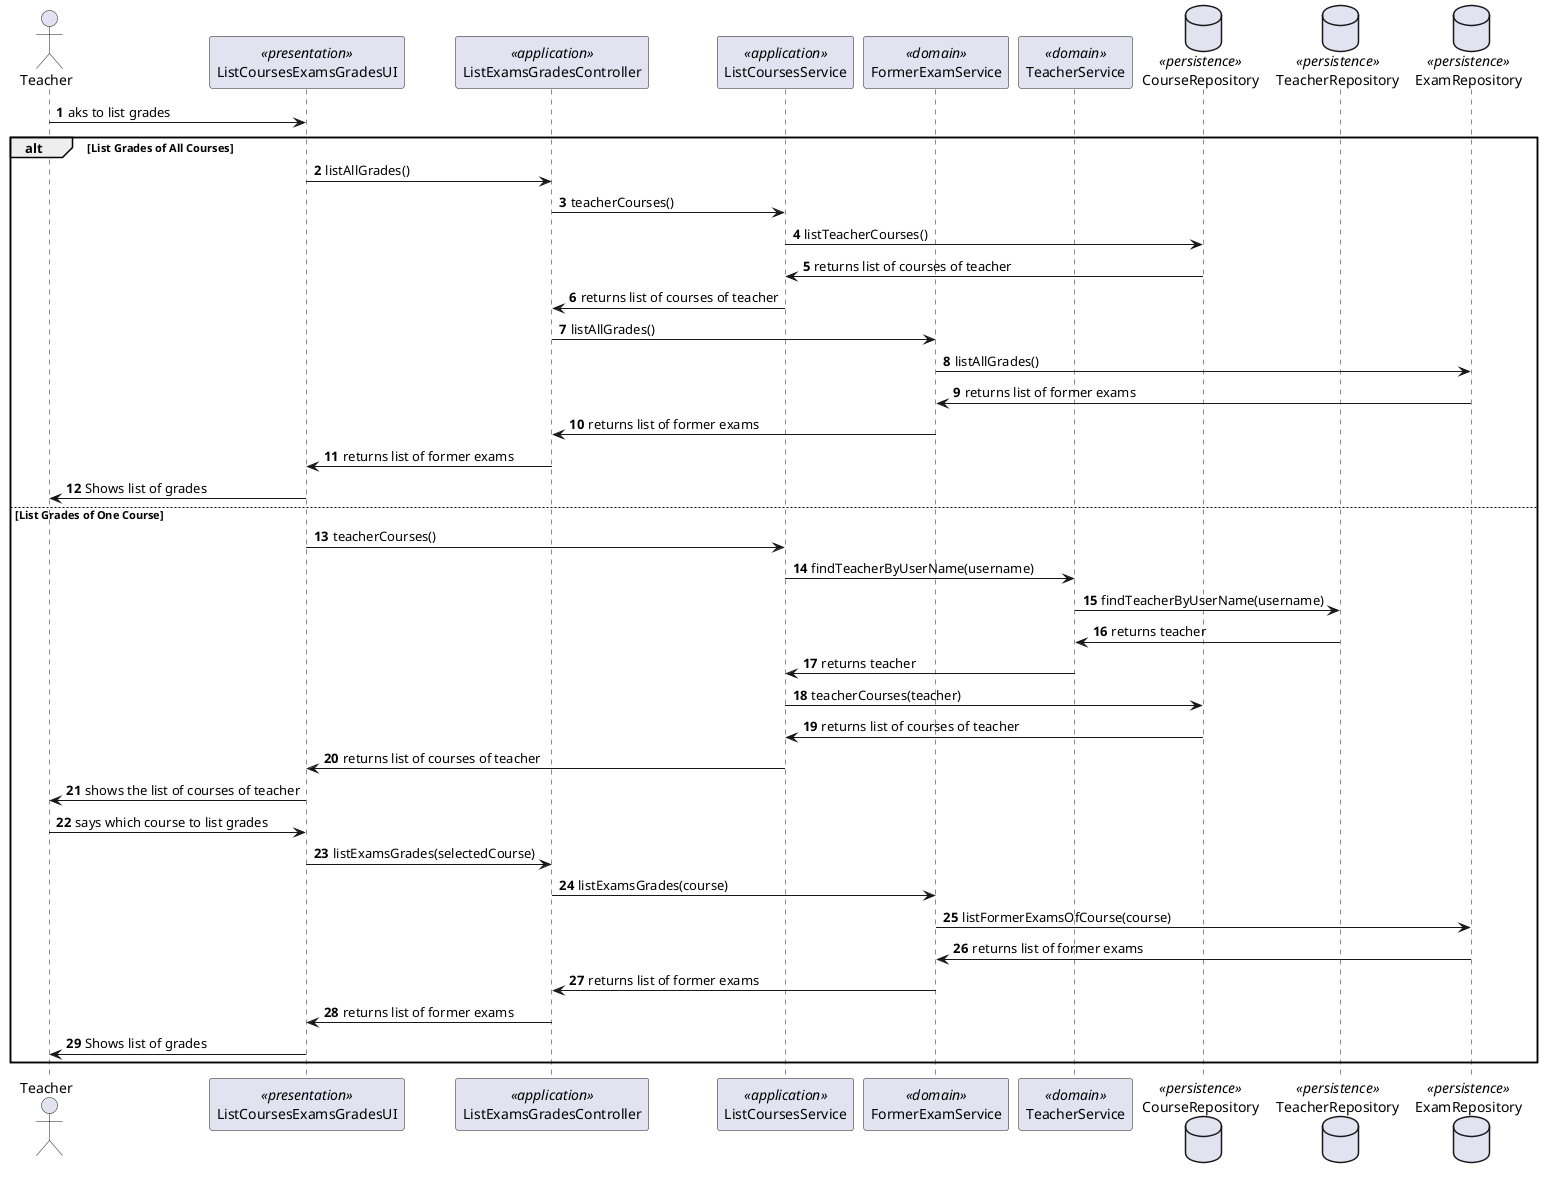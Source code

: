 @startuml

autonumber

actor Teacher as T
participant "ListCoursesExamsGradesUI" as UI <<presentation>>
participant "ListExamsGradesController" as Ctr <<application>>
participant "ListCoursesService" as CrSer <<application>>
participant "FormerExamService" as FeSer <<domain>>
participant "TeacherService" as TSer <<domain>>
database "CourseRepository" as CourRepo <<persistence>>
database "TeacherRepository" as TeRepo <<persistence>>
database "ExamRepository" as ExaRepo <<persistence>>

T -> UI : aks to list grades
alt List Grades of All Courses
UI -> Ctr : listAllGrades()
Ctr -> CrSer : teacherCourses()
CrSer -> CourRepo : listTeacherCourses()
CourRepo -> CrSer : returns list of courses of teacher
CrSer -> Ctr : returns list of courses of teacher
Ctr -> FeSer : listAllGrades()
FeSer -> ExaRepo : listAllGrades()
ExaRepo -> FeSer : returns list of former exams
FeSer -> Ctr : returns list of former exams
Ctr -> UI : returns list of former exams
UI -> T : Shows list of grades
else List Grades of One Course
UI -> CrSer : teacherCourses()
CrSer -> TSer : findTeacherByUserName(username)
TSer -> TeRepo : findTeacherByUserName(username)
TeRepo -> TSer : returns teacher
TSer -> CrSer : returns teacher
CrSer -> CourRepo : teacherCourses(teacher)
CourRepo -> CrSer : returns list of courses of teacher
CrSer -> UI : returns list of courses of teacher
UI -> T : shows the list of courses of teacher
T -> UI : says which course to list grades
UI -> Ctr : listExamsGrades(selectedCourse)
Ctr -> FeSer : listExamsGrades(course)
FeSer -> ExaRepo : listFormerExamsOfCourse(course)
ExaRepo -> FeSer : returns list of former exams
FeSer -> Ctr : returns list of former exams
Ctr -> UI : returns list of former exams
UI -> T : Shows list of grades
end

@enduml